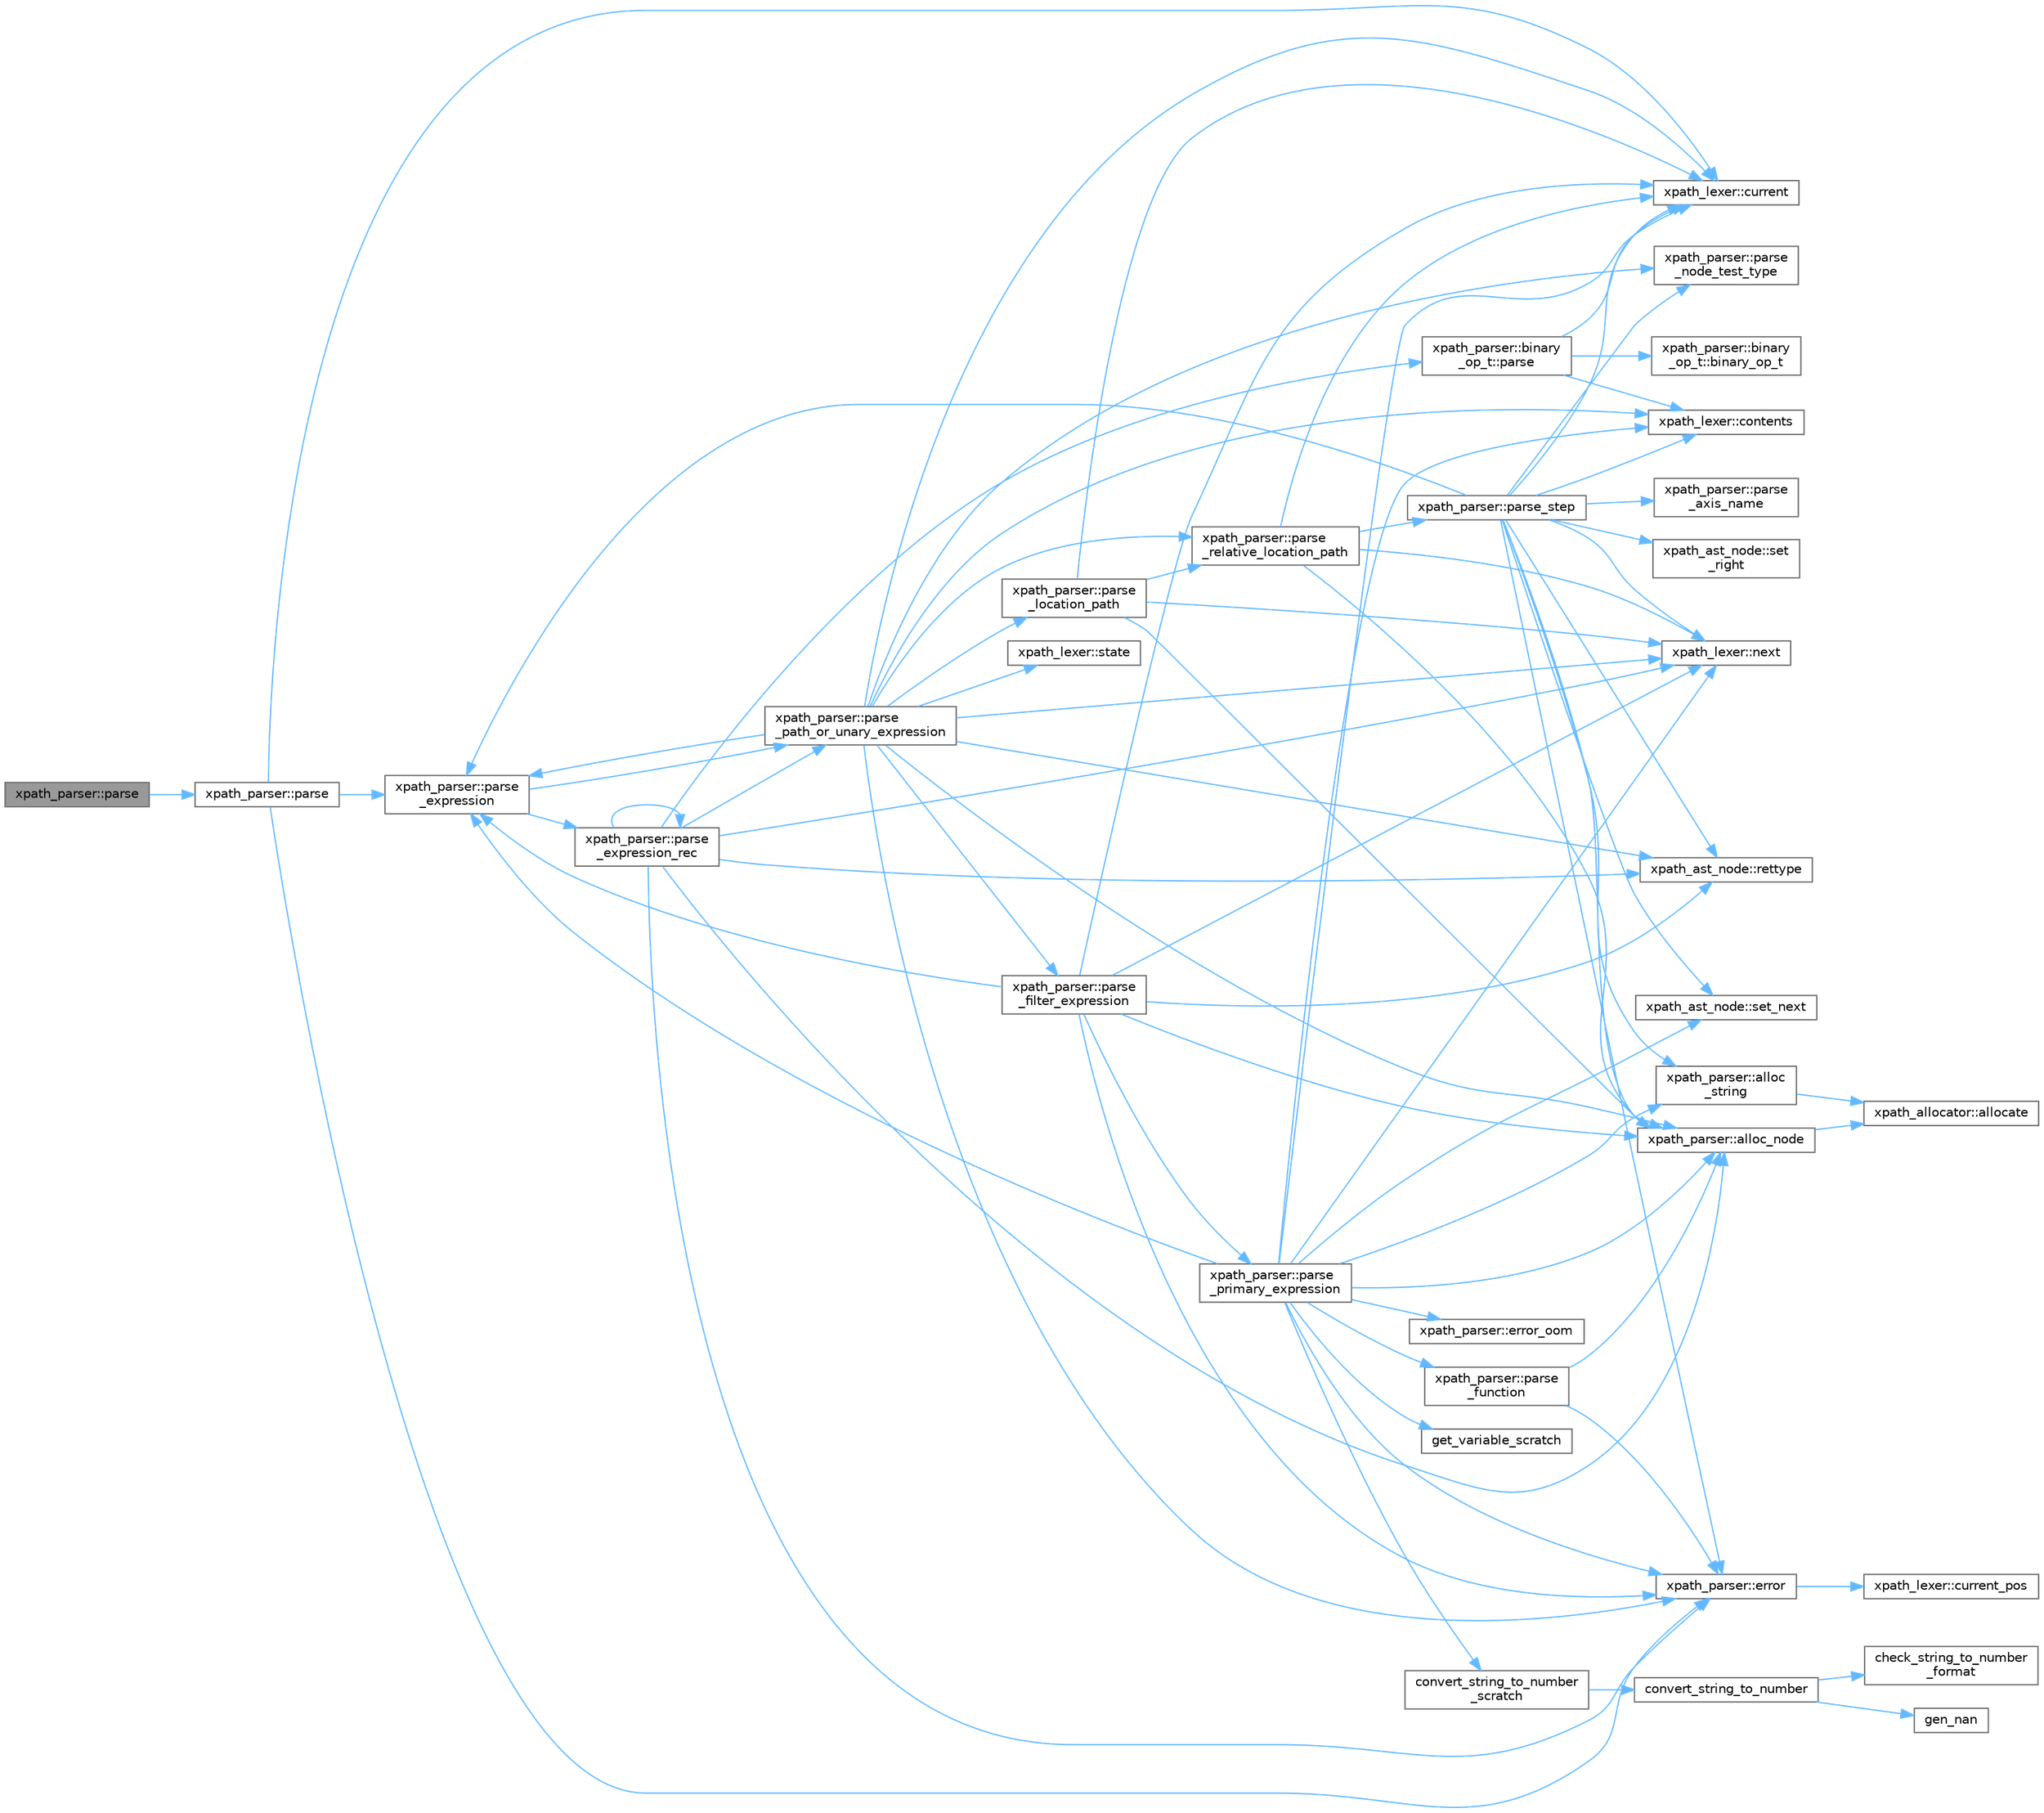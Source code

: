 digraph "xpath_parser::parse"
{
 // INTERACTIVE_SVG=YES
 // LATEX_PDF_SIZE
  bgcolor="transparent";
  edge [fontname=Helvetica,fontsize=10,labelfontname=Helvetica,labelfontsize=10];
  node [fontname=Helvetica,fontsize=10,shape=box,height=0.2,width=0.4];
  rankdir="LR";
  Node1 [id="Node000001",label="xpath_parser::parse",height=0.2,width=0.4,color="gray40", fillcolor="grey60", style="filled", fontcolor="black",tooltip=" "];
  Node1 -> Node2 [id="edge1_Node000001_Node000002",color="steelblue1",style="solid",tooltip=" "];
  Node2 [id="Node000002",label="xpath_parser::parse",height=0.2,width=0.4,color="grey40", fillcolor="white", style="filled",URL="$dc/dea/structxpath__parser.html#aa3fe0e7d23131b3943d8248646ecd362",tooltip=" "];
  Node2 -> Node3 [id="edge2_Node000002_Node000003",color="steelblue1",style="solid",tooltip=" "];
  Node3 [id="Node000003",label="xpath_lexer::current",height=0.2,width=0.4,color="grey40", fillcolor="white", style="filled",URL="$d5/d11/classxpath__lexer.html#a47425d5012741aecfd898306651439d0",tooltip=" "];
  Node2 -> Node4 [id="edge3_Node000002_Node000004",color="steelblue1",style="solid",tooltip=" "];
  Node4 [id="Node000004",label="xpath_parser::error",height=0.2,width=0.4,color="grey40", fillcolor="white", style="filled",URL="$dc/dea/structxpath__parser.html#a0a96a8f5a16b2171a83b6ae3bb2ccbba",tooltip=" "];
  Node4 -> Node5 [id="edge4_Node000004_Node000005",color="steelblue1",style="solid",tooltip=" "];
  Node5 [id="Node000005",label="xpath_lexer::current_pos",height=0.2,width=0.4,color="grey40", fillcolor="white", style="filled",URL="$d5/d11/classxpath__lexer.html#a207d14492de1d19062a81451cdb71ced",tooltip=" "];
  Node2 -> Node6 [id="edge5_Node000002_Node000006",color="steelblue1",style="solid",tooltip=" "];
  Node6 [id="Node000006",label="xpath_parser::parse\l_expression",height=0.2,width=0.4,color="grey40", fillcolor="white", style="filled",URL="$dc/dea/structxpath__parser.html#a7738e256011ca842dc2a0beba78562ed",tooltip=" "];
  Node6 -> Node7 [id="edge6_Node000006_Node000007",color="steelblue1",style="solid",tooltip=" "];
  Node7 [id="Node000007",label="xpath_parser::parse\l_expression_rec",height=0.2,width=0.4,color="grey40", fillcolor="white", style="filled",URL="$dc/dea/structxpath__parser.html#adcd54e9b508acfe1f040ee7a54b88f2a",tooltip=" "];
  Node7 -> Node8 [id="edge7_Node000007_Node000008",color="steelblue1",style="solid",tooltip=" "];
  Node8 [id="Node000008",label="xpath_parser::alloc_node",height=0.2,width=0.4,color="grey40", fillcolor="white", style="filled",URL="$dc/dea/structxpath__parser.html#a8a71f339a0386657a48b59acb3405acc",tooltip=" "];
  Node8 -> Node9 [id="edge8_Node000008_Node000009",color="steelblue1",style="solid",tooltip=" "];
  Node9 [id="Node000009",label="xpath_allocator::allocate",height=0.2,width=0.4,color="grey40", fillcolor="white", style="filled",URL="$d3/d89/structxpath__allocator.html#a6c13fefbd7038d78b336987f396c8415",tooltip=" "];
  Node7 -> Node4 [id="edge9_Node000007_Node000004",color="steelblue1",style="solid",tooltip=" "];
  Node7 -> Node10 [id="edge10_Node000007_Node000010",color="steelblue1",style="solid",tooltip=" "];
  Node10 [id="Node000010",label="xpath_lexer::next",height=0.2,width=0.4,color="grey40", fillcolor="white", style="filled",URL="$d5/d11/classxpath__lexer.html#a32684b3097fccb4d626da620b44b72ad",tooltip=" "];
  Node7 -> Node11 [id="edge11_Node000007_Node000011",color="steelblue1",style="solid",tooltip=" "];
  Node11 [id="Node000011",label="xpath_parser::binary\l_op_t::parse",height=0.2,width=0.4,color="grey40", fillcolor="white", style="filled",URL="$d9/db3/structxpath__parser_1_1binary__op__t.html#a723f5f2b66df47b4ac74455cb39b9544",tooltip=" "];
  Node11 -> Node12 [id="edge12_Node000011_Node000012",color="steelblue1",style="solid",tooltip=" "];
  Node12 [id="Node000012",label="xpath_parser::binary\l_op_t::binary_op_t",height=0.2,width=0.4,color="grey40", fillcolor="white", style="filled",URL="$d9/db3/structxpath__parser_1_1binary__op__t.html#a18cac63911120c27f5ee842b1e6afe35",tooltip=" "];
  Node11 -> Node13 [id="edge13_Node000011_Node000013",color="steelblue1",style="solid",tooltip=" "];
  Node13 [id="Node000013",label="xpath_lexer::contents",height=0.2,width=0.4,color="grey40", fillcolor="white", style="filled",URL="$d5/d11/classxpath__lexer.html#a9a398feb578c697be7067f6f8d178fc9",tooltip=" "];
  Node11 -> Node3 [id="edge14_Node000011_Node000003",color="steelblue1",style="solid",tooltip=" "];
  Node7 -> Node7 [id="edge15_Node000007_Node000007",color="steelblue1",style="solid",tooltip=" "];
  Node7 -> Node14 [id="edge16_Node000007_Node000014",color="steelblue1",style="solid",tooltip=" "];
  Node14 [id="Node000014",label="xpath_parser::parse\l_path_or_unary_expression",height=0.2,width=0.4,color="grey40", fillcolor="white", style="filled",URL="$dc/dea/structxpath__parser.html#ab5275305ebaac95fd68a3186b737aaa7",tooltip=" "];
  Node14 -> Node8 [id="edge17_Node000014_Node000008",color="steelblue1",style="solid",tooltip=" "];
  Node14 -> Node13 [id="edge18_Node000014_Node000013",color="steelblue1",style="solid",tooltip=" "];
  Node14 -> Node3 [id="edge19_Node000014_Node000003",color="steelblue1",style="solid",tooltip=" "];
  Node14 -> Node4 [id="edge20_Node000014_Node000004",color="steelblue1",style="solid",tooltip=" "];
  Node14 -> Node10 [id="edge21_Node000014_Node000010",color="steelblue1",style="solid",tooltip=" "];
  Node14 -> Node6 [id="edge22_Node000014_Node000006",color="steelblue1",style="solid",tooltip=" "];
  Node14 -> Node15 [id="edge23_Node000014_Node000015",color="steelblue1",style="solid",tooltip=" "];
  Node15 [id="Node000015",label="xpath_parser::parse\l_filter_expression",height=0.2,width=0.4,color="grey40", fillcolor="white", style="filled",URL="$dc/dea/structxpath__parser.html#a61a425d990a56d5db8cd14405835a5b6",tooltip=" "];
  Node15 -> Node8 [id="edge24_Node000015_Node000008",color="steelblue1",style="solid",tooltip=" "];
  Node15 -> Node3 [id="edge25_Node000015_Node000003",color="steelblue1",style="solid",tooltip=" "];
  Node15 -> Node4 [id="edge26_Node000015_Node000004",color="steelblue1",style="solid",tooltip=" "];
  Node15 -> Node10 [id="edge27_Node000015_Node000010",color="steelblue1",style="solid",tooltip=" "];
  Node15 -> Node6 [id="edge28_Node000015_Node000006",color="steelblue1",style="solid",tooltip=" "];
  Node15 -> Node16 [id="edge29_Node000015_Node000016",color="steelblue1",style="solid",tooltip=" "];
  Node16 [id="Node000016",label="xpath_parser::parse\l_primary_expression",height=0.2,width=0.4,color="grey40", fillcolor="white", style="filled",URL="$dc/dea/structxpath__parser.html#a49cbc6141508ace22ab4b8bd8ddf965a",tooltip=" "];
  Node16 -> Node8 [id="edge30_Node000016_Node000008",color="steelblue1",style="solid",tooltip=" "];
  Node16 -> Node17 [id="edge31_Node000016_Node000017",color="steelblue1",style="solid",tooltip=" "];
  Node17 [id="Node000017",label="xpath_parser::alloc\l_string",height=0.2,width=0.4,color="grey40", fillcolor="white", style="filled",URL="$dc/dea/structxpath__parser.html#a876c0c06a8cdc623926c8788e8d43fc3",tooltip=" "];
  Node17 -> Node9 [id="edge32_Node000017_Node000009",color="steelblue1",style="solid",tooltip=" "];
  Node16 -> Node13 [id="edge33_Node000016_Node000013",color="steelblue1",style="solid",tooltip=" "];
  Node16 -> Node18 [id="edge34_Node000016_Node000018",color="steelblue1",style="solid",tooltip=" "];
  Node18 [id="Node000018",label="convert_string_to_number\l_scratch",height=0.2,width=0.4,color="grey40", fillcolor="white", style="filled",URL="$db/d20/pugixml_8cpp.html#aa15effa1d77b8990cd881a93f402bceb",tooltip=" "];
  Node18 -> Node19 [id="edge35_Node000018_Node000019",color="steelblue1",style="solid",tooltip=" "];
  Node19 [id="Node000019",label="convert_string_to_number",height=0.2,width=0.4,color="grey40", fillcolor="white", style="filled",URL="$db/d20/pugixml_8cpp.html#ac5908a6e73e3b0c5b4ab667a42f413f9",tooltip=" "];
  Node19 -> Node20 [id="edge36_Node000019_Node000020",color="steelblue1",style="solid",tooltip=" "];
  Node20 [id="Node000020",label="check_string_to_number\l_format",height=0.2,width=0.4,color="grey40", fillcolor="white", style="filled",URL="$db/d20/pugixml_8cpp.html#a57ad1b0f2d749266d4ef08149b9fb012",tooltip=" "];
  Node19 -> Node21 [id="edge37_Node000019_Node000021",color="steelblue1",style="solid",tooltip=" "];
  Node21 [id="Node000021",label="gen_nan",height=0.2,width=0.4,color="grey40", fillcolor="white", style="filled",URL="$db/d20/pugixml_8cpp.html#a2d2fd408a346e00cc39c418d81f4341c",tooltip=" "];
  Node16 -> Node3 [id="edge38_Node000016_Node000003",color="steelblue1",style="solid",tooltip=" "];
  Node16 -> Node4 [id="edge39_Node000016_Node000004",color="steelblue1",style="solid",tooltip=" "];
  Node16 -> Node22 [id="edge40_Node000016_Node000022",color="steelblue1",style="solid",tooltip=" "];
  Node22 [id="Node000022",label="xpath_parser::error_oom",height=0.2,width=0.4,color="grey40", fillcolor="white", style="filled",URL="$dc/dea/structxpath__parser.html#a253554c10701671465d3eab96e464c93",tooltip=" "];
  Node16 -> Node23 [id="edge41_Node000016_Node000023",color="steelblue1",style="solid",tooltip=" "];
  Node23 [id="Node000023",label="get_variable_scratch",height=0.2,width=0.4,color="grey40", fillcolor="white", style="filled",URL="$db/d20/pugixml_8cpp.html#a74521e0a713b16f6fc3517d7a0d8448c",tooltip=" "];
  Node16 -> Node10 [id="edge42_Node000016_Node000010",color="steelblue1",style="solid",tooltip=" "];
  Node16 -> Node6 [id="edge43_Node000016_Node000006",color="steelblue1",style="solid",tooltip=" "];
  Node16 -> Node24 [id="edge44_Node000016_Node000024",color="steelblue1",style="solid",tooltip=" "];
  Node24 [id="Node000024",label="xpath_parser::parse\l_function",height=0.2,width=0.4,color="grey40", fillcolor="white", style="filled",URL="$dc/dea/structxpath__parser.html#a9a68f1cbf9900714aefe00059a66a22d",tooltip=" "];
  Node24 -> Node8 [id="edge45_Node000024_Node000008",color="steelblue1",style="solid",tooltip=" "];
  Node24 -> Node4 [id="edge46_Node000024_Node000004",color="steelblue1",style="solid",tooltip=" "];
  Node16 -> Node25 [id="edge47_Node000016_Node000025",color="steelblue1",style="solid",tooltip=" "];
  Node25 [id="Node000025",label="xpath_ast_node::set_next",height=0.2,width=0.4,color="grey40", fillcolor="white", style="filled",URL="$d3/dc5/classxpath__ast__node.html#a2764184d076834284eb3ff3182b845cc",tooltip=" "];
  Node15 -> Node26 [id="edge48_Node000015_Node000026",color="steelblue1",style="solid",tooltip=" "];
  Node26 [id="Node000026",label="xpath_ast_node::rettype",height=0.2,width=0.4,color="grey40", fillcolor="white", style="filled",URL="$d3/dc5/classxpath__ast__node.html#a2c12e34a46db2a3d0052f9f38bcf1bb6",tooltip=" "];
  Node14 -> Node27 [id="edge49_Node000014_Node000027",color="steelblue1",style="solid",tooltip=" "];
  Node27 [id="Node000027",label="xpath_parser::parse\l_location_path",height=0.2,width=0.4,color="grey40", fillcolor="white", style="filled",URL="$dc/dea/structxpath__parser.html#af14e396ddb7817998ec221eec6b781ab",tooltip=" "];
  Node27 -> Node8 [id="edge50_Node000027_Node000008",color="steelblue1",style="solid",tooltip=" "];
  Node27 -> Node3 [id="edge51_Node000027_Node000003",color="steelblue1",style="solid",tooltip=" "];
  Node27 -> Node10 [id="edge52_Node000027_Node000010",color="steelblue1",style="solid",tooltip=" "];
  Node27 -> Node28 [id="edge53_Node000027_Node000028",color="steelblue1",style="solid",tooltip=" "];
  Node28 [id="Node000028",label="xpath_parser::parse\l_relative_location_path",height=0.2,width=0.4,color="grey40", fillcolor="white", style="filled",URL="$dc/dea/structxpath__parser.html#aebea559423376001c89b19216dfc3012",tooltip=" "];
  Node28 -> Node8 [id="edge54_Node000028_Node000008",color="steelblue1",style="solid",tooltip=" "];
  Node28 -> Node3 [id="edge55_Node000028_Node000003",color="steelblue1",style="solid",tooltip=" "];
  Node28 -> Node10 [id="edge56_Node000028_Node000010",color="steelblue1",style="solid",tooltip=" "];
  Node28 -> Node29 [id="edge57_Node000028_Node000029",color="steelblue1",style="solid",tooltip=" "];
  Node29 [id="Node000029",label="xpath_parser::parse_step",height=0.2,width=0.4,color="grey40", fillcolor="white", style="filled",URL="$dc/dea/structxpath__parser.html#a0b226e2905970c868ab6a80d76da3a95",tooltip=" "];
  Node29 -> Node8 [id="edge58_Node000029_Node000008",color="steelblue1",style="solid",tooltip=" "];
  Node29 -> Node17 [id="edge59_Node000029_Node000017",color="steelblue1",style="solid",tooltip=" "];
  Node29 -> Node13 [id="edge60_Node000029_Node000013",color="steelblue1",style="solid",tooltip=" "];
  Node29 -> Node3 [id="edge61_Node000029_Node000003",color="steelblue1",style="solid",tooltip=" "];
  Node29 -> Node4 [id="edge62_Node000029_Node000004",color="steelblue1",style="solid",tooltip=" "];
  Node29 -> Node10 [id="edge63_Node000029_Node000010",color="steelblue1",style="solid",tooltip=" "];
  Node29 -> Node30 [id="edge64_Node000029_Node000030",color="steelblue1",style="solid",tooltip=" "];
  Node30 [id="Node000030",label="xpath_parser::parse\l_axis_name",height=0.2,width=0.4,color="grey40", fillcolor="white", style="filled",URL="$dc/dea/structxpath__parser.html#ad67ec26e0e286ca1bb5144a79e3a3583",tooltip=" "];
  Node29 -> Node6 [id="edge65_Node000029_Node000006",color="steelblue1",style="solid",tooltip=" "];
  Node29 -> Node31 [id="edge66_Node000029_Node000031",color="steelblue1",style="solid",tooltip=" "];
  Node31 [id="Node000031",label="xpath_parser::parse\l_node_test_type",height=0.2,width=0.4,color="grey40", fillcolor="white", style="filled",URL="$dc/dea/structxpath__parser.html#a7b4555d7bfdb90971333c46963d5d791",tooltip=" "];
  Node29 -> Node26 [id="edge67_Node000029_Node000026",color="steelblue1",style="solid",tooltip=" "];
  Node29 -> Node25 [id="edge68_Node000029_Node000025",color="steelblue1",style="solid",tooltip=" "];
  Node29 -> Node32 [id="edge69_Node000029_Node000032",color="steelblue1",style="solid",tooltip=" "];
  Node32 [id="Node000032",label="xpath_ast_node::set\l_right",height=0.2,width=0.4,color="grey40", fillcolor="white", style="filled",URL="$d3/dc5/classxpath__ast__node.html#afe044146db852b7d4dbf188fd2ff6c75",tooltip=" "];
  Node14 -> Node31 [id="edge70_Node000014_Node000031",color="steelblue1",style="solid",tooltip=" "];
  Node14 -> Node28 [id="edge71_Node000014_Node000028",color="steelblue1",style="solid",tooltip=" "];
  Node14 -> Node26 [id="edge72_Node000014_Node000026",color="steelblue1",style="solid",tooltip=" "];
  Node14 -> Node33 [id="edge73_Node000014_Node000033",color="steelblue1",style="solid",tooltip=" "];
  Node33 [id="Node000033",label="xpath_lexer::state",height=0.2,width=0.4,color="grey40", fillcolor="white", style="filled",URL="$d5/d11/classxpath__lexer.html#ac5af1f1a57081aa89bc1a03b45acdf09",tooltip=" "];
  Node7 -> Node26 [id="edge74_Node000007_Node000026",color="steelblue1",style="solid",tooltip=" "];
  Node6 -> Node14 [id="edge75_Node000006_Node000014",color="steelblue1",style="solid",tooltip=" "];
}
